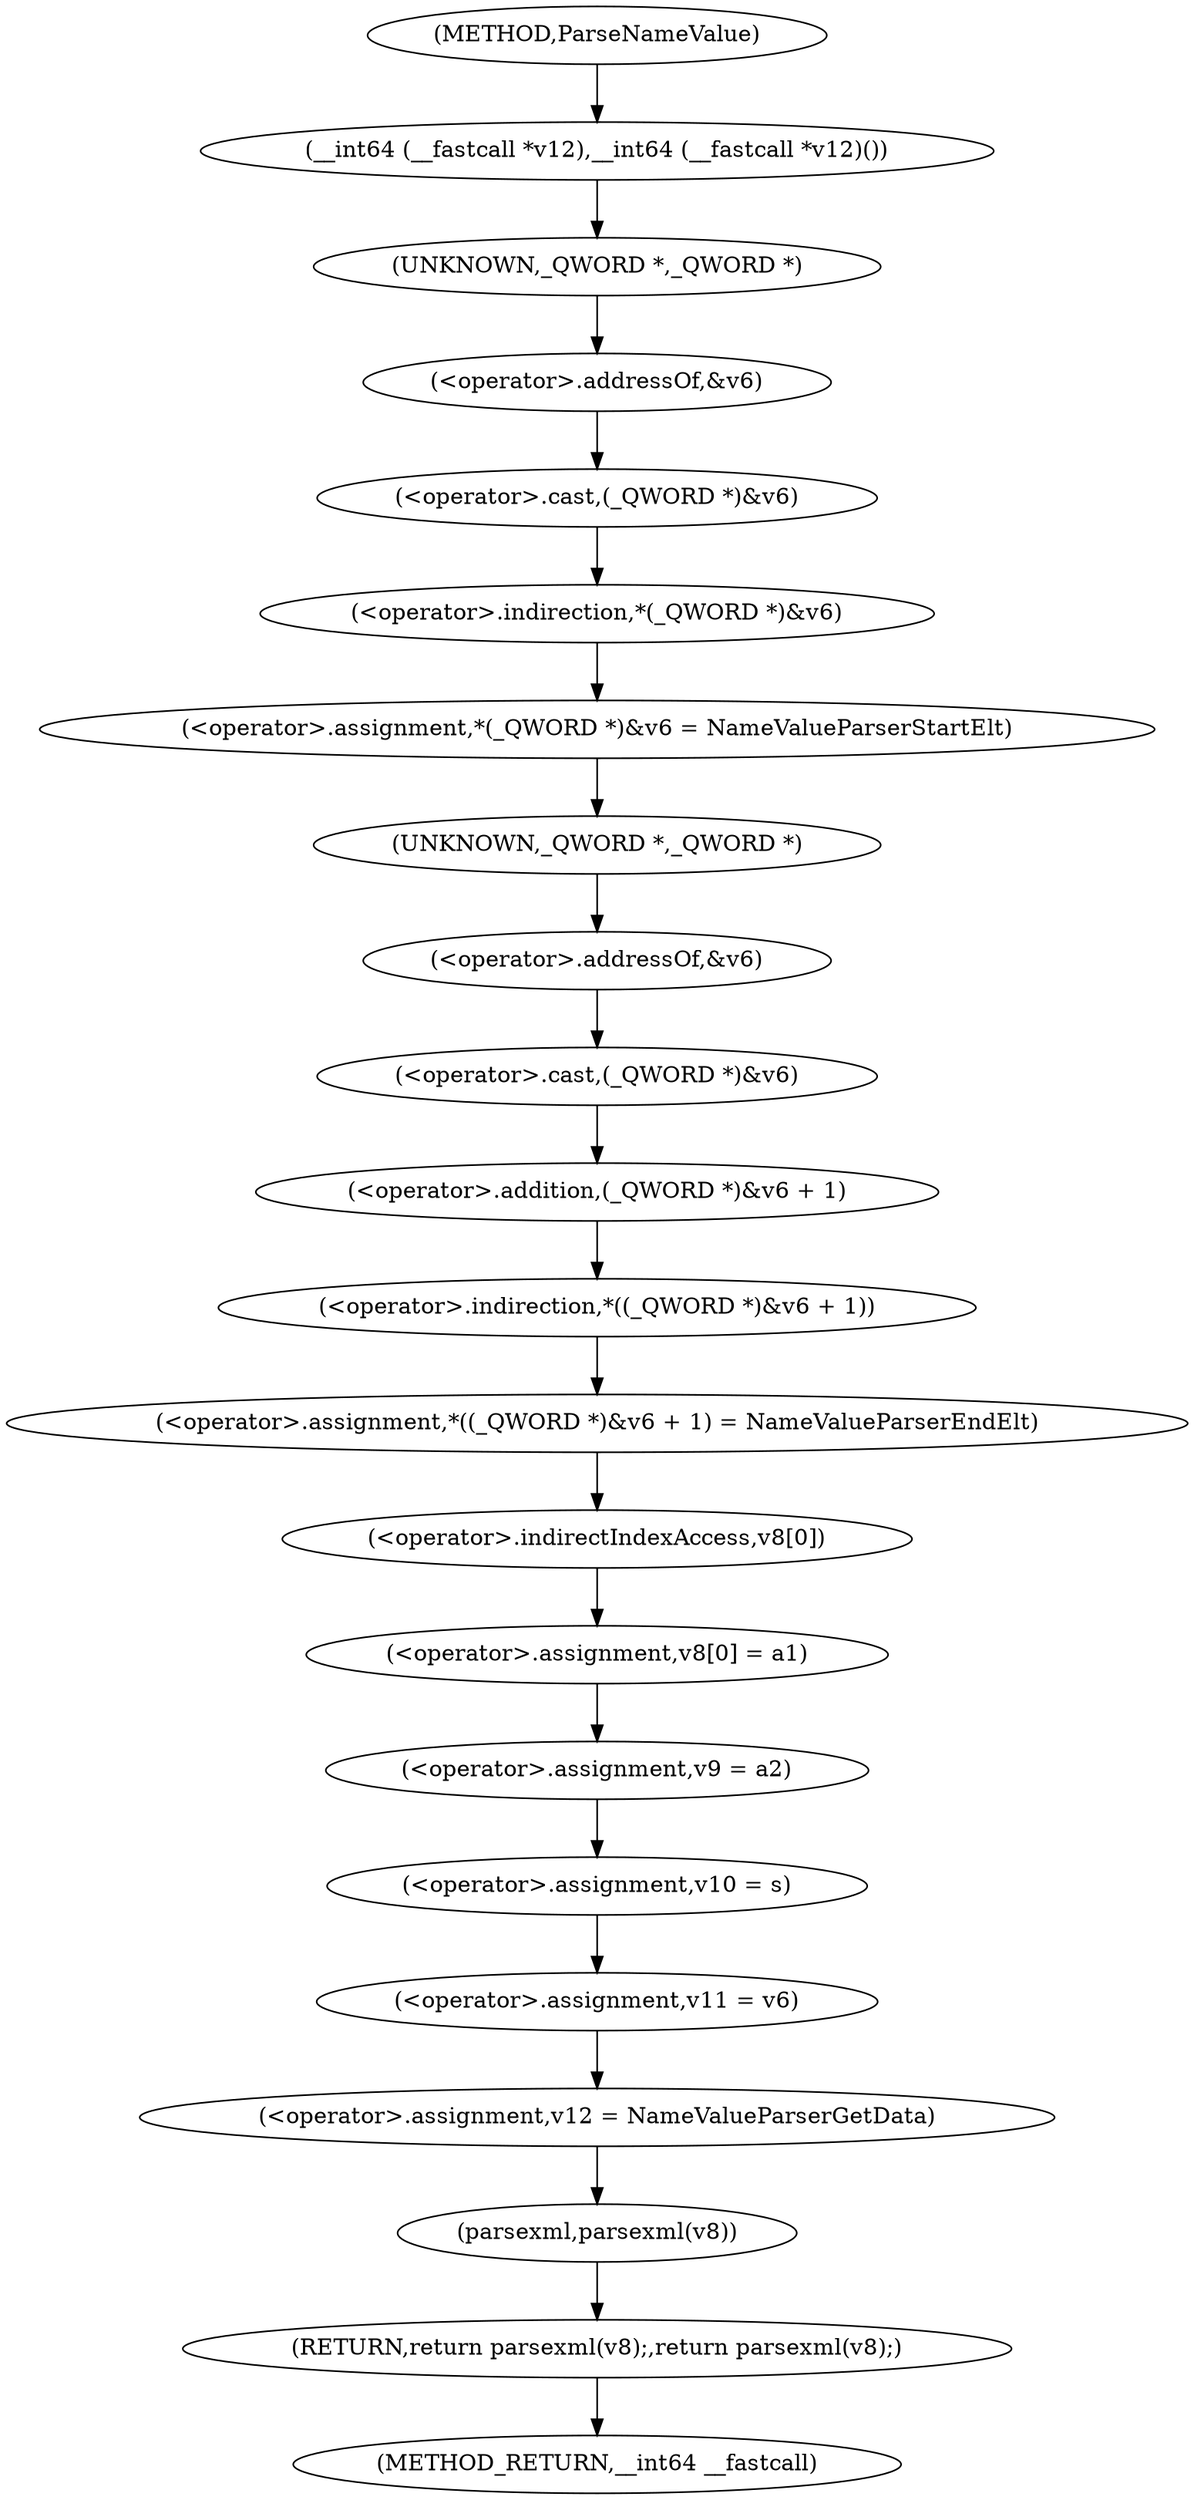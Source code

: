 digraph ParseNameValue {  
"1000118" [label = "(__int64 (__fastcall *v12),__int64 (__fastcall *v12)())" ]
"1000120" [label = "(<operator>.assignment,*(_QWORD *)&v6 = NameValueParserStartElt)" ]
"1000121" [label = "(<operator>.indirection,*(_QWORD *)&v6)" ]
"1000122" [label = "(<operator>.cast,(_QWORD *)&v6)" ]
"1000123" [label = "(UNKNOWN,_QWORD *,_QWORD *)" ]
"1000124" [label = "(<operator>.addressOf,&v6)" ]
"1000127" [label = "(<operator>.assignment,*((_QWORD *)&v6 + 1) = NameValueParserEndElt)" ]
"1000128" [label = "(<operator>.indirection,*((_QWORD *)&v6 + 1))" ]
"1000129" [label = "(<operator>.addition,(_QWORD *)&v6 + 1)" ]
"1000130" [label = "(<operator>.cast,(_QWORD *)&v6)" ]
"1000131" [label = "(UNKNOWN,_QWORD *,_QWORD *)" ]
"1000132" [label = "(<operator>.addressOf,&v6)" ]
"1000136" [label = "(<operator>.assignment,v8[0] = a1)" ]
"1000137" [label = "(<operator>.indirectIndexAccess,v8[0])" ]
"1000141" [label = "(<operator>.assignment,v9 = a2)" ]
"1000144" [label = "(<operator>.assignment,v10 = s)" ]
"1000147" [label = "(<operator>.assignment,v11 = v6)" ]
"1000150" [label = "(<operator>.assignment,v12 = NameValueParserGetData)" ]
"1000154" [label = "(RETURN,return parsexml(v8);,return parsexml(v8);)" ]
"1000155" [label = "(parsexml,parsexml(v8))" ]
"1000108" [label = "(METHOD,ParseNameValue)" ]
"1000157" [label = "(METHOD_RETURN,__int64 __fastcall)" ]
  "1000118" -> "1000123" 
  "1000120" -> "1000131" 
  "1000121" -> "1000120" 
  "1000122" -> "1000121" 
  "1000123" -> "1000124" 
  "1000124" -> "1000122" 
  "1000127" -> "1000137" 
  "1000128" -> "1000127" 
  "1000129" -> "1000128" 
  "1000130" -> "1000129" 
  "1000131" -> "1000132" 
  "1000132" -> "1000130" 
  "1000136" -> "1000141" 
  "1000137" -> "1000136" 
  "1000141" -> "1000144" 
  "1000144" -> "1000147" 
  "1000147" -> "1000150" 
  "1000150" -> "1000155" 
  "1000154" -> "1000157" 
  "1000155" -> "1000154" 
  "1000108" -> "1000118" 
}
